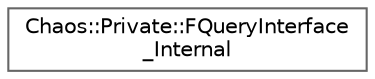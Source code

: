 digraph "Graphical Class Hierarchy"
{
 // INTERACTIVE_SVG=YES
 // LATEX_PDF_SIZE
  bgcolor="transparent";
  edge [fontname=Helvetica,fontsize=10,labelfontname=Helvetica,labelfontsize=10];
  node [fontname=Helvetica,fontsize=10,shape=box,height=0.2,width=0.4];
  rankdir="LR";
  Node0 [id="Node000000",label="Chaos::Private::FQueryInterface\l_Internal",height=0.2,width=0.4,color="grey40", fillcolor="white", style="filled",URL="$d1/dc7/structChaos_1_1Private_1_1FQueryInterface__Internal.html",tooltip=" "];
}
